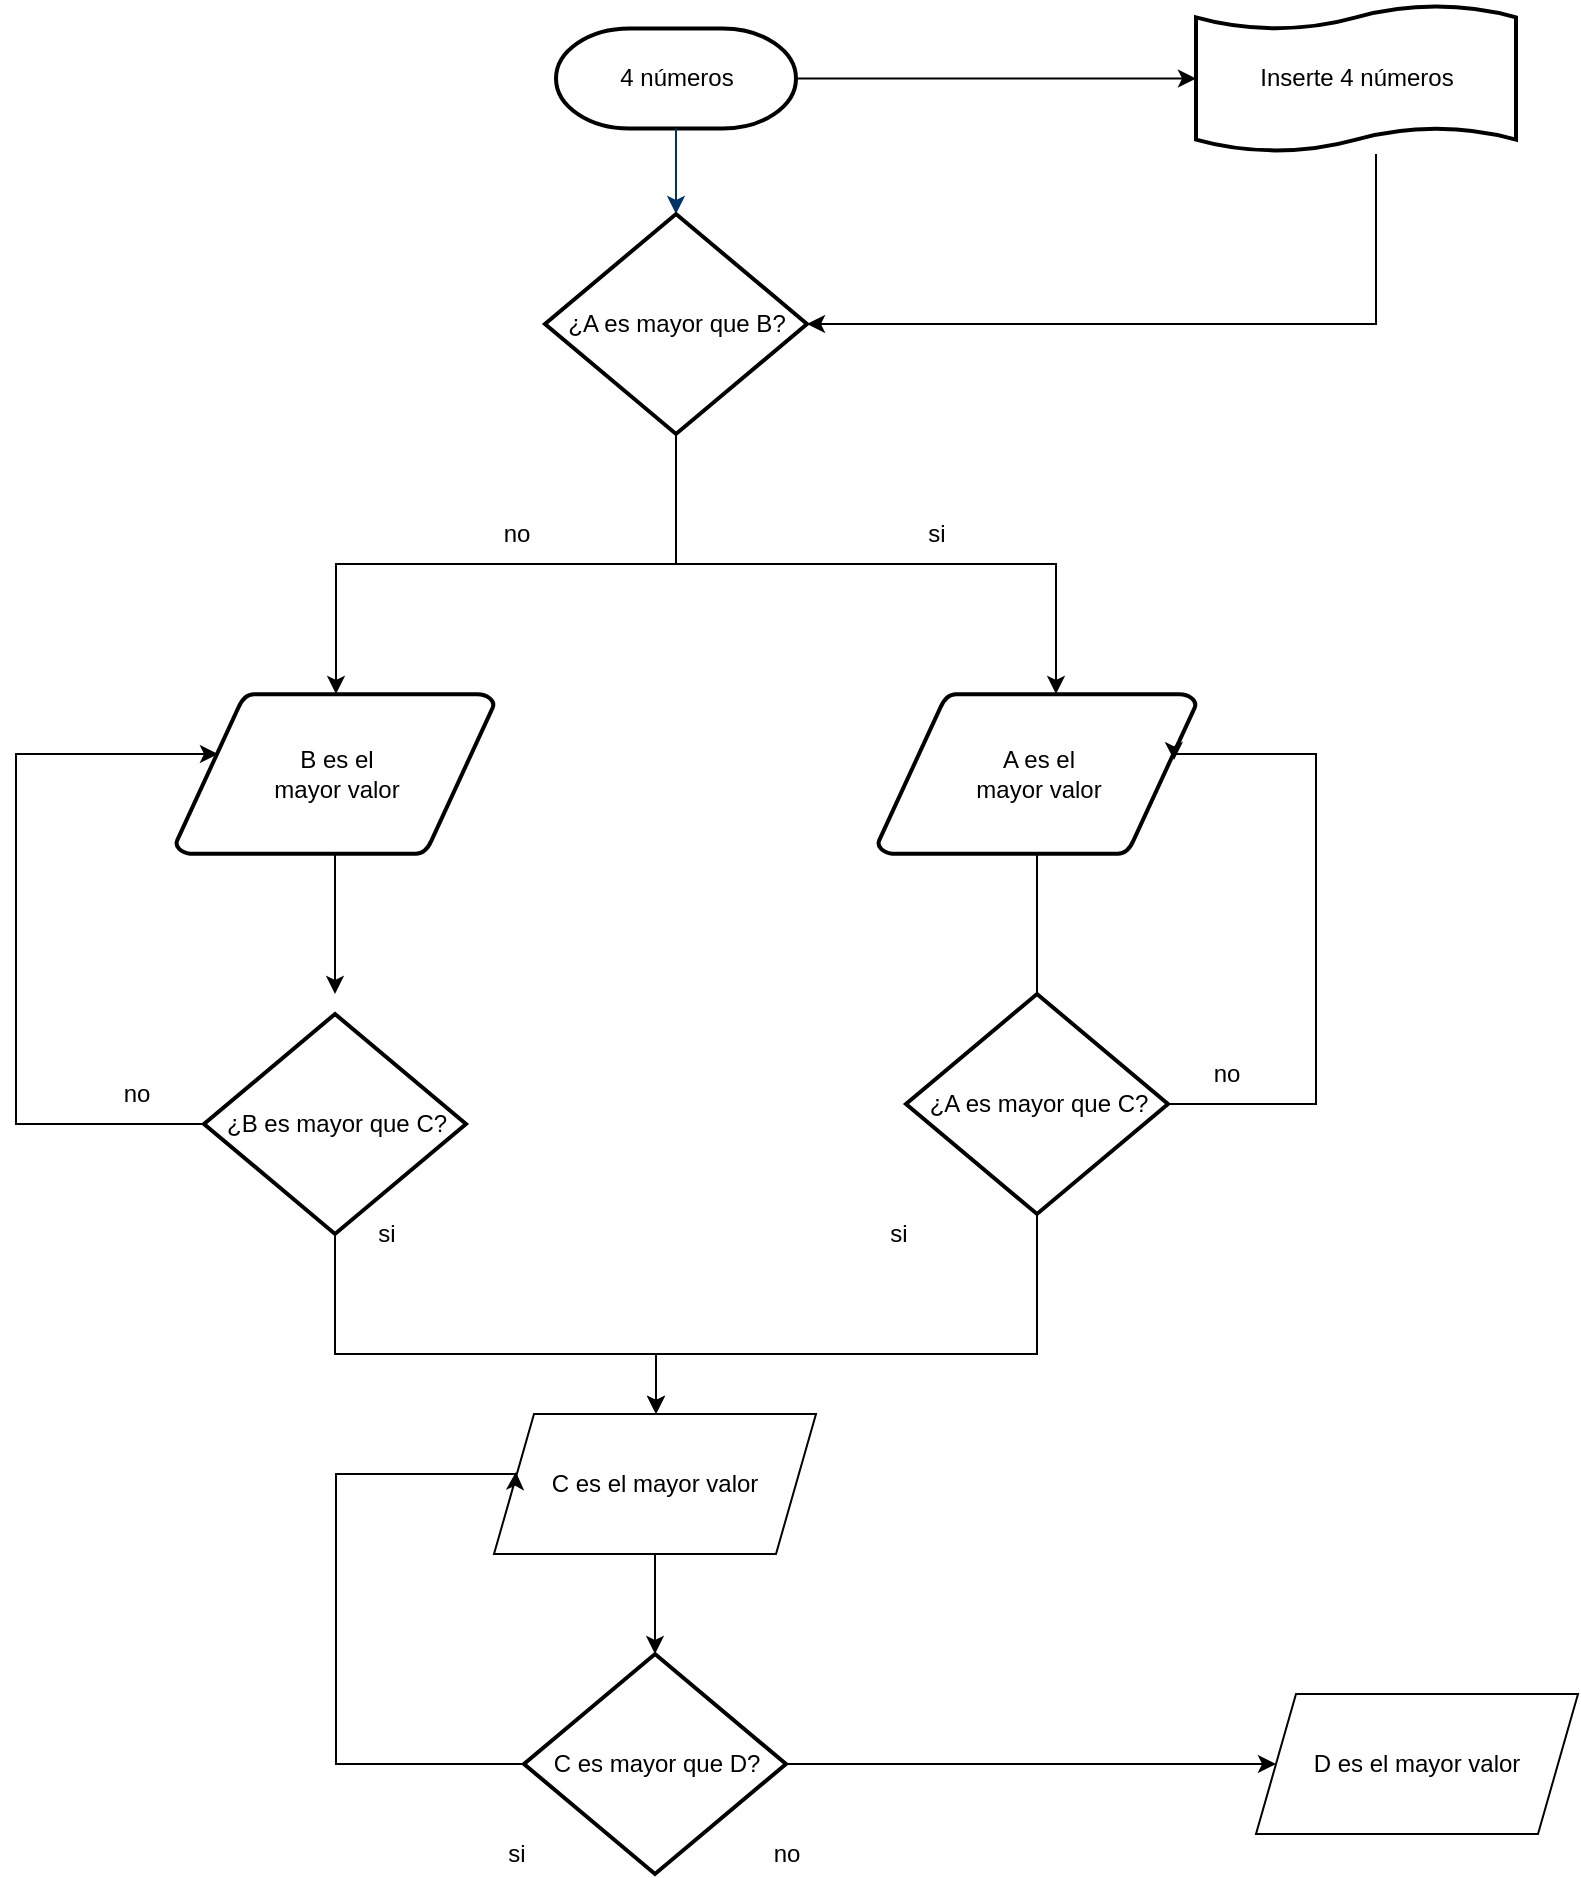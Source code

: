 <mxfile version="14.8.6" type="github">
  <diagram id="6a731a19-8d31-9384-78a2-239565b7b9f0" name="Page-1">
    <mxGraphModel dx="1102" dy="582" grid="1" gridSize="10" guides="1" tooltips="1" connect="1" arrows="1" fold="1" page="1" pageScale="1" pageWidth="4681" pageHeight="3300" background="none" math="0" shadow="0">
      <root>
        <mxCell id="0" />
        <mxCell id="1" parent="0" />
        <mxCell id="Qji0fQT8KlFjXD-Nhhgz-63" style="edgeStyle=orthogonalEdgeStyle;rounded=0;orthogonalLoop=1;jettySize=auto;html=1;entryX=0;entryY=0.5;entryDx=0;entryDy=0;entryPerimeter=0;" parent="1" source="2" target="Qji0fQT8KlFjXD-Nhhgz-61" edge="1">
          <mxGeometry relative="1" as="geometry">
            <mxPoint x="540" y="75" as="targetPoint" />
            <Array as="points" />
          </mxGeometry>
        </mxCell>
        <mxCell id="2" value="4 números" style="shape=mxgraph.flowchart.terminator;strokeWidth=2;gradientColor=none;gradientDirection=north;fontStyle=0;html=1;" parent="1" vertex="1">
          <mxGeometry x="430" y="17.25" width="120" height="50" as="geometry" />
        </mxCell>
        <mxCell id="OtSviozJsyXXDsPEmVLP-17" style="edgeStyle=orthogonalEdgeStyle;rounded=0;orthogonalLoop=1;jettySize=auto;html=1;" parent="1" source="5" edge="1">
          <mxGeometry relative="1" as="geometry">
            <mxPoint x="670.5" y="530" as="targetPoint" />
          </mxGeometry>
        </mxCell>
        <mxCell id="5" value="A es el&lt;br&gt;mayor valor" style="shape=mxgraph.flowchart.data;strokeWidth=2;gradientColor=none;gradientDirection=north;fontStyle=0;html=1;" parent="1" vertex="1">
          <mxGeometry x="591" y="350" width="159" height="80" as="geometry" />
        </mxCell>
        <mxCell id="7" style="fontStyle=1;strokeColor=#003366;strokeWidth=1;html=1;entryX=0.5;entryY=0;entryDx=0;entryDy=0;entryPerimeter=0;" parent="1" source="2" target="Qji0fQT8KlFjXD-Nhhgz-118" edge="1">
          <mxGeometry relative="1" as="geometry">
            <mxPoint x="320" y="130" as="targetPoint" />
          </mxGeometry>
        </mxCell>
        <mxCell id="17" value="" style="edgeStyle=elbowEdgeStyle;elbow=horizontal;fontStyle=1;strokeColor=#003366;strokeWidth=1;html=1;" parent="1" edge="1">
          <mxGeometry width="100" height="100" as="geometry">
            <mxPoint x="320" y="590" as="sourcePoint" />
            <mxPoint x="320" y="590" as="targetPoint" />
          </mxGeometry>
        </mxCell>
        <mxCell id="Rel6BRhe7knYYNxnZ5wF-57" style="edgeStyle=orthogonalEdgeStyle;rounded=0;orthogonalLoop=1;jettySize=auto;html=1;entryX=1;entryY=0.5;entryDx=0;entryDy=0;entryPerimeter=0;" parent="1" source="Qji0fQT8KlFjXD-Nhhgz-61" target="Qji0fQT8KlFjXD-Nhhgz-118" edge="1">
          <mxGeometry relative="1" as="geometry">
            <mxPoint x="400" y="180" as="targetPoint" />
            <Array as="points">
              <mxPoint x="840" y="165" />
            </Array>
          </mxGeometry>
        </mxCell>
        <mxCell id="Qji0fQT8KlFjXD-Nhhgz-61" value="Inserte 4 números" style="shape=mxgraph.flowchart.paper_tape;strokeWidth=2;gradientColor=none;gradientDirection=north;fontStyle=0;html=1;" parent="1" vertex="1">
          <mxGeometry x="750" y="4.5" width="160" height="75.5" as="geometry" />
        </mxCell>
        <mxCell id="Rel6BRhe7knYYNxnZ5wF-60" style="edgeStyle=orthogonalEdgeStyle;rounded=0;orthogonalLoop=1;jettySize=auto;html=1;exitX=0.5;exitY=1;exitDx=0;exitDy=0;exitPerimeter=0;" parent="1" source="Qji0fQT8KlFjXD-Nhhgz-118" edge="1">
          <mxGeometry relative="1" as="geometry">
            <mxPoint x="320" y="350" as="targetPoint" />
            <mxPoint x="316" y="285" as="sourcePoint" />
            <Array as="points">
              <mxPoint x="490" y="285" />
              <mxPoint x="320" y="285" />
            </Array>
          </mxGeometry>
        </mxCell>
        <mxCell id="Rel6BRhe7knYYNxnZ5wF-61" style="edgeStyle=orthogonalEdgeStyle;rounded=0;orthogonalLoop=1;jettySize=auto;html=1;" parent="1" source="Qji0fQT8KlFjXD-Nhhgz-118" edge="1">
          <mxGeometry relative="1" as="geometry">
            <mxPoint x="680" y="350" as="targetPoint" />
            <Array as="points">
              <mxPoint x="490" y="285" />
              <mxPoint x="680" y="285" />
              <mxPoint x="680" y="350" />
            </Array>
          </mxGeometry>
        </mxCell>
        <mxCell id="Qji0fQT8KlFjXD-Nhhgz-118" value="¿A es mayor que B?" style="shape=mxgraph.flowchart.decision;strokeWidth=2;gradientColor=none;gradientDirection=north;fontStyle=0;html=1;" parent="1" vertex="1">
          <mxGeometry x="424.5" y="110" width="131" height="110" as="geometry" />
        </mxCell>
        <mxCell id="Rel6BRhe7knYYNxnZ5wF-62" value="no" style="text;html=1;align=center;verticalAlign=middle;resizable=0;points=[];autosize=1;strokeColor=none;" parent="1" vertex="1">
          <mxGeometry x="394.5" y="260" width="30" height="20" as="geometry" />
        </mxCell>
        <mxCell id="Rel6BRhe7knYYNxnZ5wF-63" value="si" style="text;html=1;align=center;verticalAlign=middle;resizable=0;points=[];autosize=1;strokeColor=none;" parent="1" vertex="1">
          <mxGeometry x="610" y="260" width="20" height="20" as="geometry" />
        </mxCell>
        <mxCell id="OtSviozJsyXXDsPEmVLP-20" style="edgeStyle=orthogonalEdgeStyle;rounded=0;orthogonalLoop=1;jettySize=auto;html=1;" parent="1" source="Rel6BRhe7knYYNxnZ5wF-64" edge="1">
          <mxGeometry relative="1" as="geometry">
            <mxPoint x="319.5" y="500" as="targetPoint" />
          </mxGeometry>
        </mxCell>
        <mxCell id="Rel6BRhe7knYYNxnZ5wF-64" value="B es el&lt;br&gt;mayor valor" style="shape=mxgraph.flowchart.data;strokeWidth=2;gradientColor=none;gradientDirection=north;fontStyle=0;html=1;" parent="1" vertex="1">
          <mxGeometry x="240" y="350" width="159" height="80" as="geometry" />
        </mxCell>
        <mxCell id="zdJOV35dtfe4sULNttua-17" style="edgeStyle=orthogonalEdgeStyle;rounded=0;orthogonalLoop=1;jettySize=auto;html=1;" parent="1" source="OtSviozJsyXXDsPEmVLP-18" edge="1">
          <mxGeometry relative="1" as="geometry">
            <mxPoint x="480" y="710" as="targetPoint" />
            <Array as="points">
              <mxPoint x="671" y="680" />
              <mxPoint x="480" y="680" />
            </Array>
          </mxGeometry>
        </mxCell>
        <mxCell id="zdJOV35dtfe4sULNttua-19" style="edgeStyle=orthogonalEdgeStyle;rounded=0;orthogonalLoop=1;jettySize=auto;html=1;exitX=1;exitY=0.5;exitDx=0;exitDy=0;exitPerimeter=0;entryX=0.931;entryY=0.413;entryDx=0;entryDy=0;entryPerimeter=0;" parent="1" source="OtSviozJsyXXDsPEmVLP-18" edge="1" target="5">
          <mxGeometry relative="1" as="geometry">
            <mxPoint x="860" y="380" as="targetPoint" />
            <Array as="points">
              <mxPoint x="810" y="555" />
              <mxPoint x="810" y="380" />
              <mxPoint x="739" y="380" />
            </Array>
          </mxGeometry>
        </mxCell>
        <mxCell id="OtSviozJsyXXDsPEmVLP-18" value="¿A es mayor que C?" style="shape=mxgraph.flowchart.decision;strokeWidth=2;gradientColor=none;gradientDirection=north;fontStyle=0;html=1;" parent="1" vertex="1">
          <mxGeometry x="605" y="500" width="131" height="110" as="geometry" />
        </mxCell>
        <mxCell id="OtSviozJsyXXDsPEmVLP-30" style="edgeStyle=orthogonalEdgeStyle;rounded=0;orthogonalLoop=1;jettySize=auto;html=1;" parent="1" source="OtSviozJsyXXDsPEmVLP-19" edge="1">
          <mxGeometry relative="1" as="geometry">
            <mxPoint x="480" y="710" as="targetPoint" />
            <Array as="points">
              <mxPoint x="320" y="680" />
              <mxPoint x="480" y="680" />
            </Array>
          </mxGeometry>
        </mxCell>
        <mxCell id="zdJOV35dtfe4sULNttua-21" style="edgeStyle=orthogonalEdgeStyle;rounded=0;orthogonalLoop=1;jettySize=auto;html=1;entryX=0.132;entryY=0.375;entryDx=0;entryDy=0;entryPerimeter=0;" parent="1" source="OtSviozJsyXXDsPEmVLP-19" edge="1" target="Rel6BRhe7knYYNxnZ5wF-64">
          <mxGeometry relative="1" as="geometry">
            <mxPoint x="170" y="380" as="targetPoint" />
            <Array as="points">
              <mxPoint x="160" y="565" />
              <mxPoint x="160" y="380" />
            </Array>
          </mxGeometry>
        </mxCell>
        <mxCell id="OtSviozJsyXXDsPEmVLP-19" value="¿B es mayor que C?" style="shape=mxgraph.flowchart.decision;strokeWidth=2;gradientColor=none;gradientDirection=north;fontStyle=0;html=1;" parent="1" vertex="1">
          <mxGeometry x="254" y="510" width="131" height="110" as="geometry" />
        </mxCell>
        <mxCell id="OtSviozJsyXXDsPEmVLP-24" value="si" style="text;html=1;align=center;verticalAlign=middle;resizable=0;points=[];autosize=1;strokeColor=none;" parent="1" vertex="1">
          <mxGeometry x="591" y="610" width="20" height="20" as="geometry" />
        </mxCell>
        <mxCell id="OtSviozJsyXXDsPEmVLP-34" value="si" style="text;html=1;align=center;verticalAlign=middle;resizable=0;points=[];autosize=1;strokeColor=none;" parent="1" vertex="1">
          <mxGeometry x="335" y="610" width="20" height="20" as="geometry" />
        </mxCell>
        <mxCell id="P6CfeQxKe9R3wp2ddVdr-22" style="edgeStyle=orthogonalEdgeStyle;rounded=0;orthogonalLoop=1;jettySize=auto;html=1;entryX=0.5;entryY=0;entryDx=0;entryDy=0;entryPerimeter=0;" edge="1" parent="1" source="zdJOV35dtfe4sULNttua-18" target="P6CfeQxKe9R3wp2ddVdr-21">
          <mxGeometry relative="1" as="geometry" />
        </mxCell>
        <mxCell id="zdJOV35dtfe4sULNttua-18" value="C es el mayor valor" style="shape=parallelogram;perimeter=parallelogramPerimeter;whiteSpace=wrap;html=1;fixedSize=1;" parent="1" vertex="1">
          <mxGeometry x="399" y="710" width="161" height="70" as="geometry" />
        </mxCell>
        <mxCell id="zdJOV35dtfe4sULNttua-23" value="no" style="text;html=1;align=center;verticalAlign=middle;resizable=0;points=[];autosize=1;strokeColor=none;" parent="1" vertex="1">
          <mxGeometry x="205" y="540" width="30" height="20" as="geometry" />
        </mxCell>
        <mxCell id="zdJOV35dtfe4sULNttua-24" value="no" style="text;html=1;align=center;verticalAlign=middle;resizable=0;points=[];autosize=1;strokeColor=none;" parent="1" vertex="1">
          <mxGeometry x="750" y="530" width="30" height="20" as="geometry" />
        </mxCell>
        <mxCell id="P6CfeQxKe9R3wp2ddVdr-25" style="edgeStyle=orthogonalEdgeStyle;rounded=0;orthogonalLoop=1;jettySize=auto;html=1;entryX=0.068;entryY=0.414;entryDx=0;entryDy=0;entryPerimeter=0;" edge="1" parent="1" source="P6CfeQxKe9R3wp2ddVdr-21" target="zdJOV35dtfe4sULNttua-18">
          <mxGeometry relative="1" as="geometry">
            <mxPoint x="280" y="740" as="targetPoint" />
            <Array as="points">
              <mxPoint x="320" y="885" />
              <mxPoint x="320" y="740" />
            </Array>
          </mxGeometry>
        </mxCell>
        <mxCell id="P6CfeQxKe9R3wp2ddVdr-30" style="edgeStyle=orthogonalEdgeStyle;rounded=0;orthogonalLoop=1;jettySize=auto;html=1;" edge="1" parent="1" source="P6CfeQxKe9R3wp2ddVdr-21">
          <mxGeometry relative="1" as="geometry">
            <mxPoint x="790" y="885" as="targetPoint" />
          </mxGeometry>
        </mxCell>
        <mxCell id="P6CfeQxKe9R3wp2ddVdr-21" value="C es mayor que D?" style="shape=mxgraph.flowchart.decision;strokeWidth=2;gradientColor=none;gradientDirection=north;fontStyle=0;html=1;" vertex="1" parent="1">
          <mxGeometry x="414" y="830" width="131" height="110" as="geometry" />
        </mxCell>
        <mxCell id="P6CfeQxKe9R3wp2ddVdr-24" value="no" style="text;html=1;align=center;verticalAlign=middle;resizable=0;points=[];autosize=1;strokeColor=none;" vertex="1" parent="1">
          <mxGeometry x="530" y="920" width="30" height="20" as="geometry" />
        </mxCell>
        <mxCell id="P6CfeQxKe9R3wp2ddVdr-26" value="si" style="text;html=1;align=center;verticalAlign=middle;resizable=0;points=[];autosize=1;strokeColor=none;" vertex="1" parent="1">
          <mxGeometry x="399.5" y="920" width="20" height="20" as="geometry" />
        </mxCell>
        <mxCell id="P6CfeQxKe9R3wp2ddVdr-31" value="D es el mayor valor" style="shape=parallelogram;perimeter=parallelogramPerimeter;whiteSpace=wrap;html=1;fixedSize=1;" vertex="1" parent="1">
          <mxGeometry x="780" y="850" width="161" height="70" as="geometry" />
        </mxCell>
      </root>
    </mxGraphModel>
  </diagram>
</mxfile>

